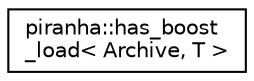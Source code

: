 digraph "Graphical Class Hierarchy"
{
  edge [fontname="Helvetica",fontsize="10",labelfontname="Helvetica",labelfontsize="10"];
  node [fontname="Helvetica",fontsize="10",shape=record];
  rankdir="LR";
  Node0 [label="piranha::has_boost\l_load\< Archive, T \>",height=0.2,width=0.4,color="black", fillcolor="white", style="filled",URL="$classpiranha_1_1has__boost__load.html",tooltip="Detect the presence of piranha::boost_load(). "];
}
